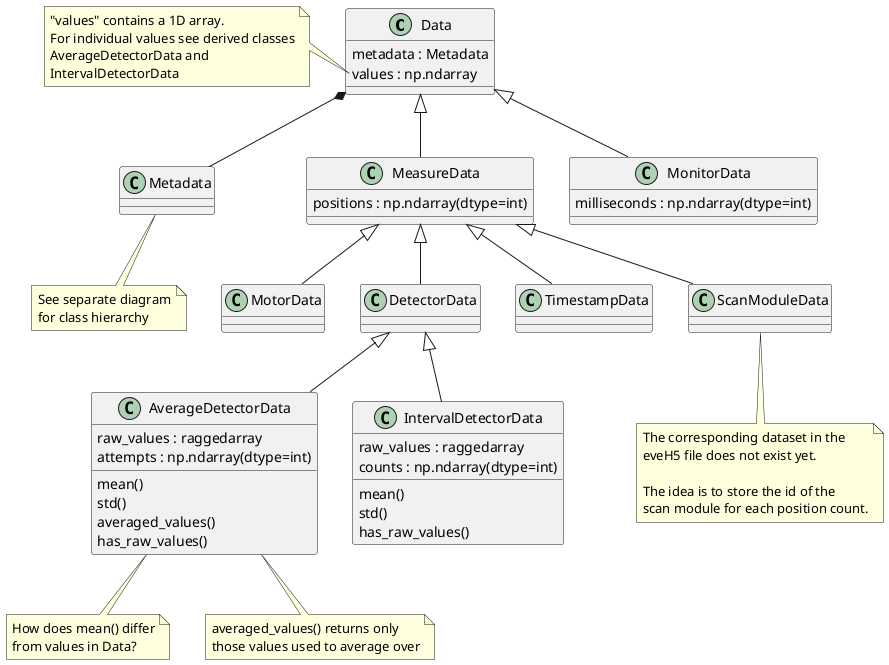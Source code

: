 @startuml
'skinparam dpi 150

class Data {
    metadata : Metadata
    values : np.ndarray
}
note left of Data::values
    "values" contains a 1D array.
    For individual values see derived classes
    AverageDetectorData and
    IntervalDetectorData
end note

class Metadata {
}
note bottom: See separate diagram\nfor class hierarchy

class MeasureData {
    {field} positions : np.ndarray(dtype=int)
}

class MonitorData {
    {field} milliseconds : np.ndarray(dtype=int)
}

class MotorData {
}

class DetectorData {
}

class TimestampData {
}

class ScanModuleData {
}
note bottom
    The corresponding dataset in the
    eveH5 file does not exist yet.

    The idea is to store the id of the
    scan module for each position count.
end note

class AverageDetectorData {
    raw_values : raggedarray
    {field} attempts : np.ndarray(dtype=int)
    mean()
    std()
    averaged_values()
    has_raw_values()
}
note bottom: How does mean() differ\nfrom values in Data?
note bottom of AverageDetectorData: averaged_values() returns only\nthose values used to average over

class IntervalDetectorData {
    raw_values : raggedarray
    {field} counts : np.ndarray(dtype=int)
    mean()
    std()
    has_raw_values()
}

Data *-- Metadata
Data <|-- MeasureData
Data <|-- MonitorData
MeasureData <|-- MotorData
MeasureData <|-- DetectorData
MeasureData <|-- TimestampData
MeasureData <|-- ScanModuleData
DetectorData <|-- AverageDetectorData
DetectorData <|-- IntervalDetectorData

@enduml
